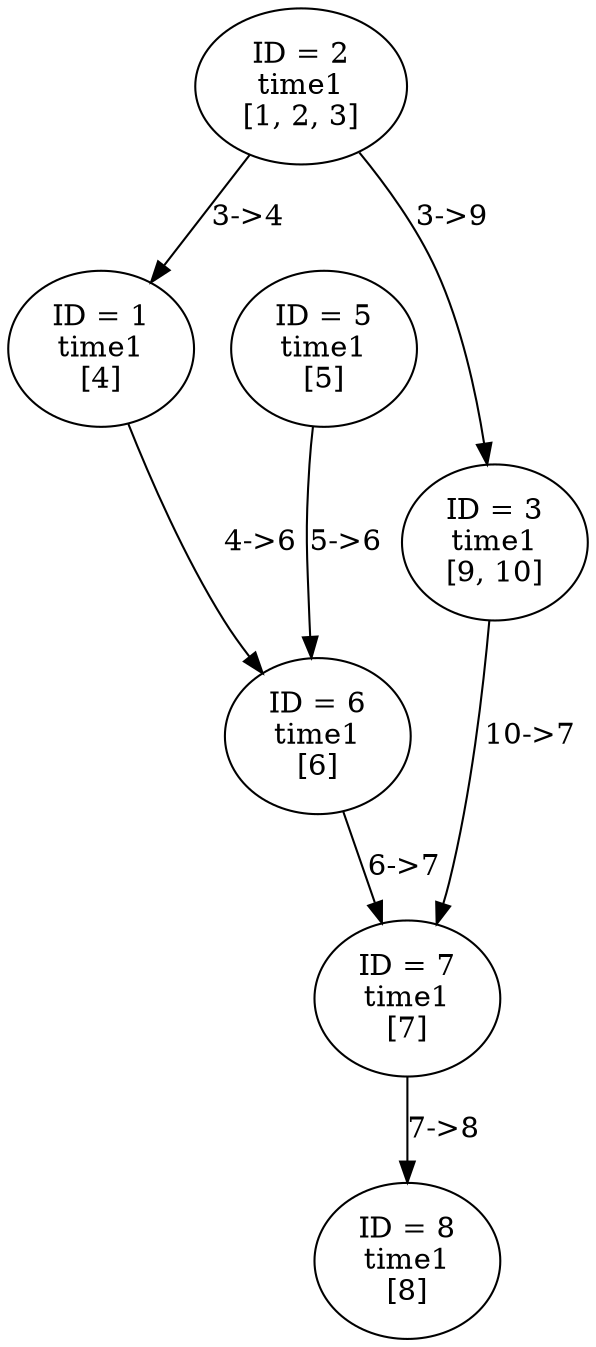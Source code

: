 // sccGraph1
digraph {
	1 [label="ID = 1
time1
[4]"]
	3 [label="ID = 3
time1
[9, 10]"]
	2 [label="ID = 2
time1
[1, 2, 3]"]
	5 [label="ID = 5
time1
[5]"]
	6 [label="ID = 6
time1
[6]"]
	7 [label="ID = 7
time1
[7]"]
	8 [label="ID = 8
time1
[8]"]
	1 -> 6 [label="4->6
"]
	3 -> 7 [label="10->7
"]
	2 -> 1 [label="3->4
"]
	2 -> 3 [label="3->9
"]
	5 -> 6 [label="5->6
"]
	6 -> 7 [label="6->7
"]
	7 -> 8 [label="7->8
"]
}

